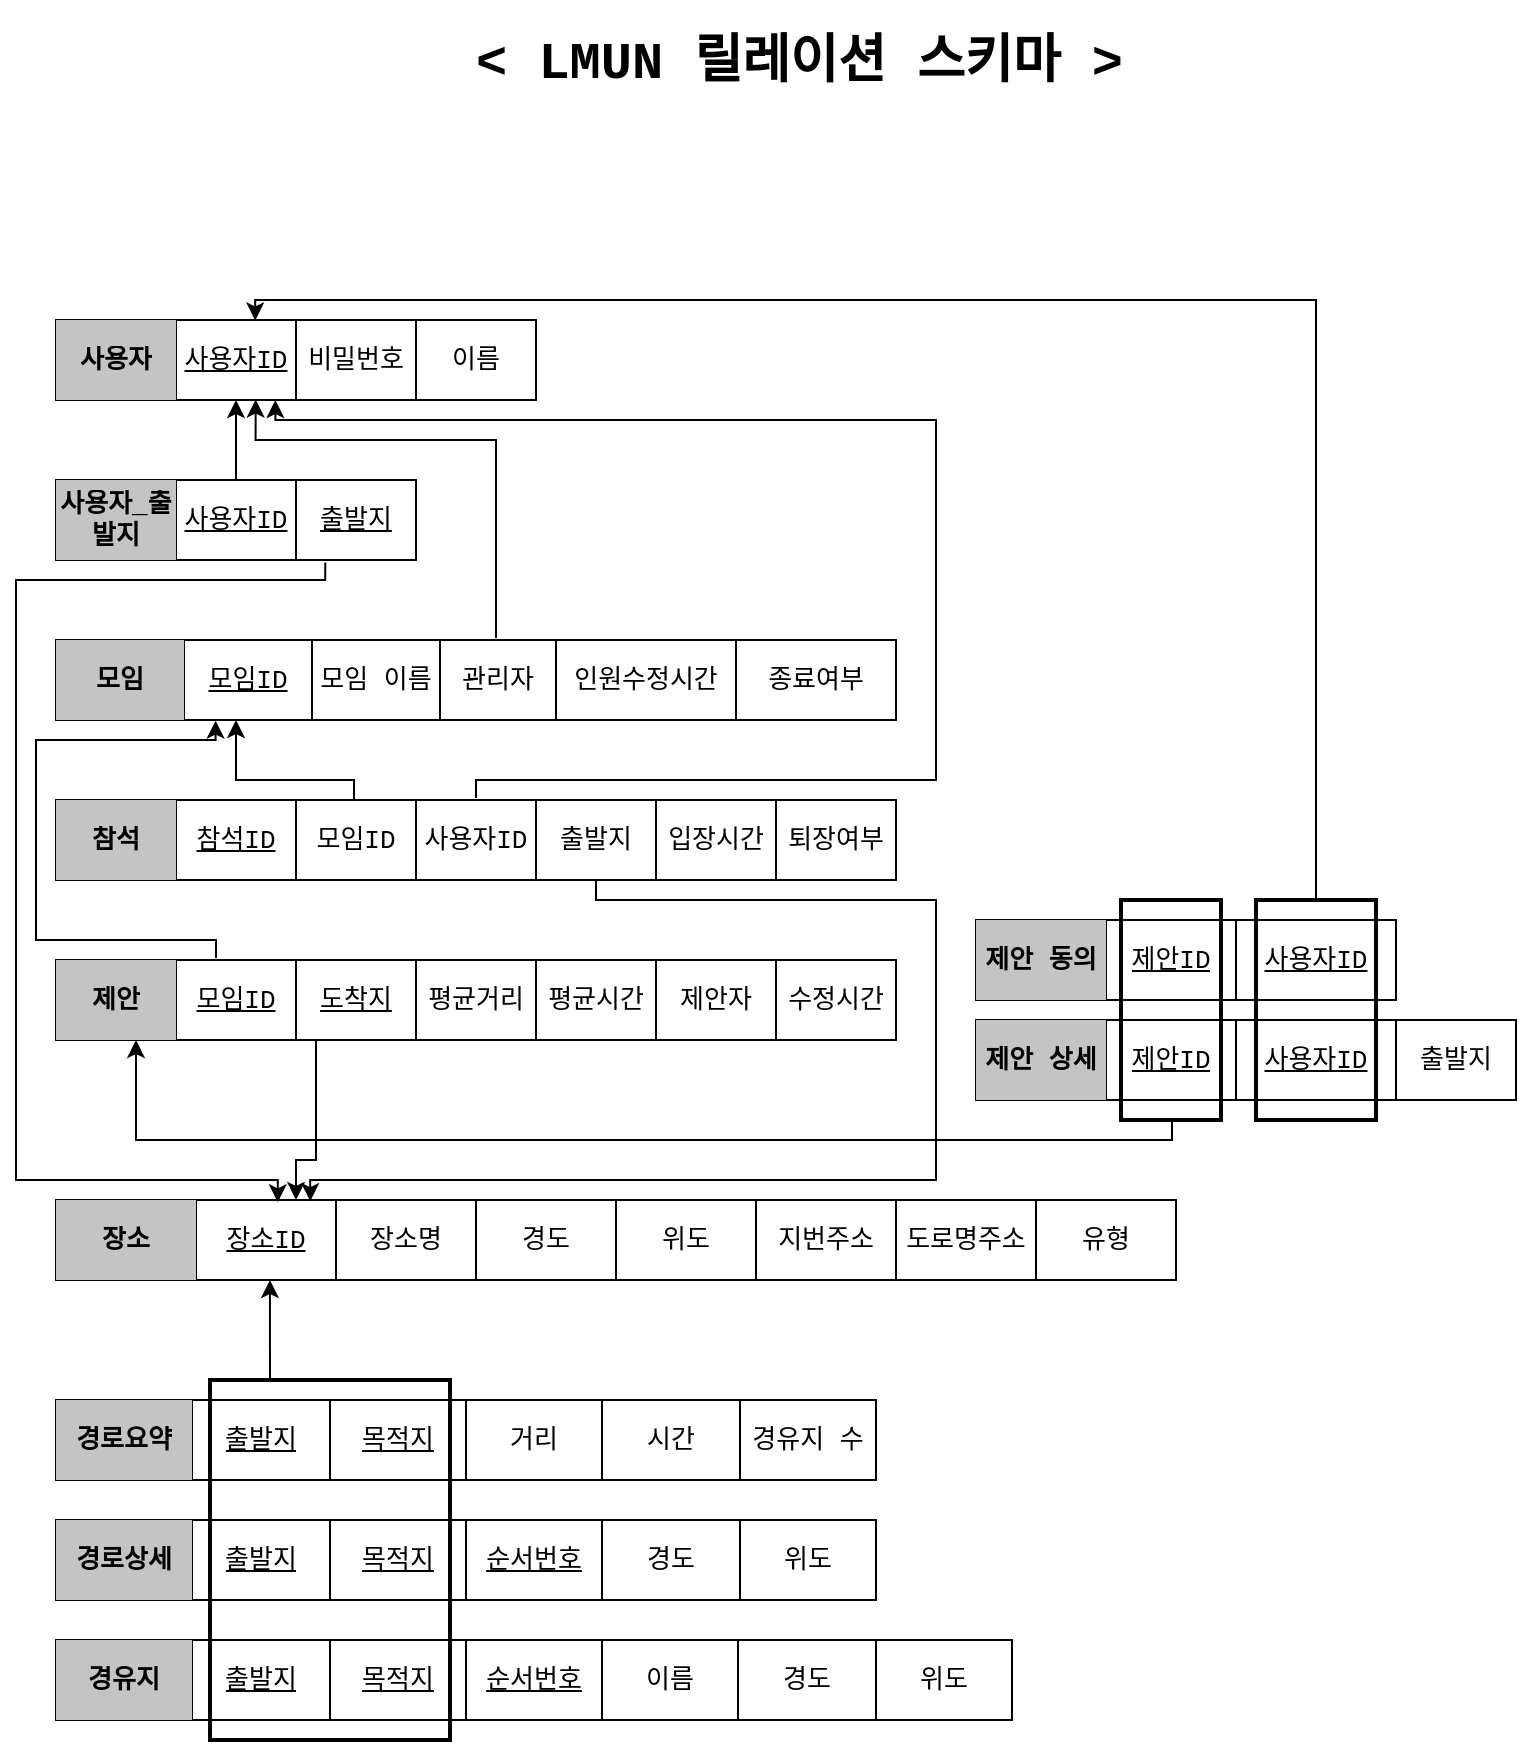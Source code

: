 <mxfile version="16.1.2" type="github">
  <diagram id="JYKlzsWnA5worF_c8ZlG" name="Page-1">
    <mxGraphModel dx="1817" dy="1002" grid="1" gridSize="10" guides="1" tooltips="1" connect="1" arrows="1" fold="1" page="1" pageScale="1" pageWidth="827" pageHeight="1169" math="0" shadow="0">
      <root>
        <mxCell id="0" />
        <mxCell id="1" parent="0" />
        <mxCell id="AW5-Fry8Wp2gRj29QLA7-89" value="" style="shape=table;html=1;whiteSpace=wrap;startSize=0;container=1;collapsible=0;childLayout=tableLayout;fontFamily=Courier New;fontSize=13;fontColor=default;strokeColor=default;fillColor=default;" parent="1" vertex="1">
          <mxGeometry x="58" y="320" width="420" height="40" as="geometry" />
        </mxCell>
        <mxCell id="AW5-Fry8Wp2gRj29QLA7-90" value="" style="shape=partialRectangle;html=1;whiteSpace=wrap;collapsible=0;dropTarget=0;pointerEvents=0;fillColor=none;top=0;left=0;bottom=0;right=0;points=[[0,0.5],[1,0.5]];portConstraint=eastwest;fontFamily=Courier New;fontSize=13;fontColor=default;startSize=0;strokeColor=default;" parent="AW5-Fry8Wp2gRj29QLA7-89" vertex="1">
          <mxGeometry width="420" height="40" as="geometry" />
        </mxCell>
        <mxCell id="AW5-Fry8Wp2gRj29QLA7-91" value="&lt;b&gt;모임&lt;/b&gt;" style="shape=partialRectangle;html=1;whiteSpace=wrap;connectable=0;fillColor=#C4C4C4;top=0;left=0;bottom=0;right=0;overflow=hidden;pointerEvents=1;fontFamily=Courier New;fontSize=13;fontColor=default;startSize=0;strokeColor=default;" parent="AW5-Fry8Wp2gRj29QLA7-90" vertex="1">
          <mxGeometry width="64" height="40" as="geometry">
            <mxRectangle width="64" height="40" as="alternateBounds" />
          </mxGeometry>
        </mxCell>
        <mxCell id="AW5-Fry8Wp2gRj29QLA7-92" value="&lt;u&gt;모임ID&lt;/u&gt;" style="shape=partialRectangle;html=1;whiteSpace=wrap;connectable=0;fillColor=none;top=0;left=0;bottom=0;right=0;overflow=hidden;pointerEvents=1;fontFamily=Courier New;fontSize=13;fontColor=default;startSize=0;strokeColor=default;" parent="AW5-Fry8Wp2gRj29QLA7-90" vertex="1">
          <mxGeometry x="64" width="64" height="40" as="geometry">
            <mxRectangle width="64" height="40" as="alternateBounds" />
          </mxGeometry>
        </mxCell>
        <mxCell id="AW5-Fry8Wp2gRj29QLA7-93" value="모임 이름" style="shape=partialRectangle;html=1;whiteSpace=wrap;connectable=0;fillColor=none;top=0;left=0;bottom=0;right=0;overflow=hidden;pointerEvents=1;fontFamily=Courier New;fontSize=13;fontColor=default;startSize=0;strokeColor=default;" parent="AW5-Fry8Wp2gRj29QLA7-90" vertex="1">
          <mxGeometry x="128" width="64" height="40" as="geometry">
            <mxRectangle width="64" height="40" as="alternateBounds" />
          </mxGeometry>
        </mxCell>
        <mxCell id="AW5-Fry8Wp2gRj29QLA7-102" value="관리자" style="shape=partialRectangle;html=1;whiteSpace=wrap;connectable=0;fillColor=none;top=0;left=0;bottom=0;right=0;overflow=hidden;pointerEvents=1;fontFamily=Courier New;fontSize=13;fontColor=default;startSize=0;strokeColor=default;" parent="AW5-Fry8Wp2gRj29QLA7-90" vertex="1">
          <mxGeometry x="192" width="58" height="40" as="geometry">
            <mxRectangle width="58" height="40" as="alternateBounds" />
          </mxGeometry>
        </mxCell>
        <mxCell id="AW5-Fry8Wp2gRj29QLA7-103" value="인원수정시간" style="shape=partialRectangle;html=1;whiteSpace=wrap;connectable=0;fillColor=none;top=0;left=0;bottom=0;right=0;overflow=hidden;pointerEvents=1;fontFamily=Courier New;fontSize=13;fontColor=default;startSize=0;strokeColor=default;flipV=1;flipH=1;" parent="AW5-Fry8Wp2gRj29QLA7-90" vertex="1">
          <mxGeometry x="250" width="90" height="40" as="geometry">
            <mxRectangle width="90" height="40" as="alternateBounds" />
          </mxGeometry>
        </mxCell>
        <mxCell id="IdZzs88RbAFh953zrio3-10" value="종료여부" style="shape=partialRectangle;html=1;whiteSpace=wrap;connectable=0;fillColor=none;top=0;left=0;bottom=0;right=0;overflow=hidden;pointerEvents=1;fontFamily=Courier New;fontSize=13;fontColor=default;startSize=0;strokeColor=default;" vertex="1" parent="AW5-Fry8Wp2gRj29QLA7-90">
          <mxGeometry x="340" width="80" height="40" as="geometry">
            <mxRectangle width="80" height="40" as="alternateBounds" />
          </mxGeometry>
        </mxCell>
        <mxCell id="AW5-Fry8Wp2gRj29QLA7-105" value="" style="shape=table;html=1;whiteSpace=wrap;startSize=0;container=1;collapsible=0;childLayout=tableLayout;fontFamily=Courier New;fontSize=13;fontColor=default;strokeColor=default;fillColor=default;" parent="1" vertex="1">
          <mxGeometry x="58" y="160" width="240" height="40" as="geometry" />
        </mxCell>
        <mxCell id="AW5-Fry8Wp2gRj29QLA7-106" value="" style="shape=partialRectangle;html=1;whiteSpace=wrap;collapsible=0;dropTarget=0;pointerEvents=0;fillColor=none;top=0;left=0;bottom=0;right=0;points=[[0,0.5],[1,0.5]];portConstraint=eastwest;fontFamily=Courier New;fontSize=13;fontColor=default;startSize=0;strokeColor=default;" parent="AW5-Fry8Wp2gRj29QLA7-105" vertex="1">
          <mxGeometry width="240" height="40" as="geometry" />
        </mxCell>
        <mxCell id="AW5-Fry8Wp2gRj29QLA7-107" value="&lt;b&gt;사용자&lt;/b&gt;" style="shape=partialRectangle;html=1;whiteSpace=wrap;connectable=0;fillColor=#C4C4C4;top=0;left=0;bottom=0;right=0;overflow=hidden;pointerEvents=1;fontFamily=Courier New;fontSize=13;fontColor=default;startSize=0;strokeColor=default;" parent="AW5-Fry8Wp2gRj29QLA7-106" vertex="1">
          <mxGeometry width="60" height="40" as="geometry">
            <mxRectangle width="60" height="40" as="alternateBounds" />
          </mxGeometry>
        </mxCell>
        <mxCell id="AW5-Fry8Wp2gRj29QLA7-108" value="&lt;u&gt;사용자ID&lt;/u&gt;" style="shape=partialRectangle;html=1;whiteSpace=wrap;connectable=0;fillColor=none;top=0;left=0;bottom=0;right=0;overflow=hidden;pointerEvents=1;fontFamily=Courier New;fontSize=13;fontColor=default;startSize=0;strokeColor=default;" parent="AW5-Fry8Wp2gRj29QLA7-106" vertex="1">
          <mxGeometry x="60" width="60" height="40" as="geometry">
            <mxRectangle width="60" height="40" as="alternateBounds" />
          </mxGeometry>
        </mxCell>
        <mxCell id="AW5-Fry8Wp2gRj29QLA7-109" value="비밀번호" style="shape=partialRectangle;html=1;whiteSpace=wrap;connectable=0;fillColor=none;top=0;left=0;bottom=0;right=0;overflow=hidden;pointerEvents=1;fontFamily=Courier New;fontSize=13;fontColor=default;startSize=0;strokeColor=default;" parent="AW5-Fry8Wp2gRj29QLA7-106" vertex="1">
          <mxGeometry x="120" width="60" height="40" as="geometry">
            <mxRectangle width="60" height="40" as="alternateBounds" />
          </mxGeometry>
        </mxCell>
        <mxCell id="AW5-Fry8Wp2gRj29QLA7-110" value="이름" style="shape=partialRectangle;html=1;whiteSpace=wrap;connectable=0;fillColor=none;top=0;left=0;bottom=0;right=0;overflow=hidden;pointerEvents=1;fontFamily=Courier New;fontSize=13;fontColor=default;startSize=0;strokeColor=default;" parent="AW5-Fry8Wp2gRj29QLA7-106" vertex="1">
          <mxGeometry x="180" width="60" height="40" as="geometry">
            <mxRectangle width="60" height="40" as="alternateBounds" />
          </mxGeometry>
        </mxCell>
        <mxCell id="AW5-Fry8Wp2gRj29QLA7-129" value="" style="shape=table;html=1;whiteSpace=wrap;startSize=0;container=1;collapsible=0;childLayout=tableLayout;fontFamily=Courier New;fontSize=13;fontColor=default;strokeColor=default;fillColor=default;fontStyle=1" parent="1" vertex="1">
          <mxGeometry x="58" y="400" width="420" height="40" as="geometry" />
        </mxCell>
        <mxCell id="AW5-Fry8Wp2gRj29QLA7-130" value="" style="shape=partialRectangle;html=1;whiteSpace=wrap;collapsible=0;dropTarget=0;pointerEvents=0;fillColor=none;top=0;left=0;bottom=0;right=0;points=[[0,0.5],[1,0.5]];portConstraint=eastwest;fontFamily=Courier New;fontSize=13;fontColor=default;startSize=0;strokeColor=default;" parent="AW5-Fry8Wp2gRj29QLA7-129" vertex="1">
          <mxGeometry width="420" height="40" as="geometry" />
        </mxCell>
        <mxCell id="AW5-Fry8Wp2gRj29QLA7-131" value="&lt;b&gt;참석&lt;/b&gt;" style="shape=partialRectangle;html=1;whiteSpace=wrap;connectable=0;fillColor=#C4C4C4;top=0;left=0;bottom=0;right=0;overflow=hidden;pointerEvents=1;fontFamily=Courier New;fontSize=13;fontColor=default;startSize=0;strokeColor=default;" parent="AW5-Fry8Wp2gRj29QLA7-130" vertex="1">
          <mxGeometry width="60" height="40" as="geometry">
            <mxRectangle width="60" height="40" as="alternateBounds" />
          </mxGeometry>
        </mxCell>
        <mxCell id="AW5-Fry8Wp2gRj29QLA7-191" value="참석ID" style="shape=partialRectangle;html=1;whiteSpace=wrap;connectable=0;fillColor=none;top=0;left=0;bottom=0;right=0;overflow=hidden;pointerEvents=1;fontFamily=Courier New;fontSize=13;fontColor=default;startSize=0;strokeColor=default;fontStyle=4" parent="AW5-Fry8Wp2gRj29QLA7-130" vertex="1">
          <mxGeometry x="60" width="60" height="40" as="geometry">
            <mxRectangle width="60" height="40" as="alternateBounds" />
          </mxGeometry>
        </mxCell>
        <mxCell id="AW5-Fry8Wp2gRj29QLA7-132" value="모임ID" style="shape=partialRectangle;html=1;whiteSpace=wrap;connectable=0;fillColor=none;top=0;left=0;bottom=0;right=0;overflow=hidden;pointerEvents=1;fontFamily=Courier New;fontSize=13;fontColor=default;startSize=0;strokeColor=default;" parent="AW5-Fry8Wp2gRj29QLA7-130" vertex="1">
          <mxGeometry x="120" width="60" height="40" as="geometry">
            <mxRectangle width="60" height="40" as="alternateBounds" />
          </mxGeometry>
        </mxCell>
        <mxCell id="AW5-Fry8Wp2gRj29QLA7-133" value="사용자ID" style="shape=partialRectangle;html=1;whiteSpace=wrap;connectable=0;fillColor=none;top=0;left=0;bottom=0;right=0;overflow=hidden;pointerEvents=1;fontFamily=Courier New;fontSize=13;fontColor=default;startSize=0;strokeColor=default;" parent="AW5-Fry8Wp2gRj29QLA7-130" vertex="1">
          <mxGeometry x="180" width="60" height="40" as="geometry">
            <mxRectangle width="60" height="40" as="alternateBounds" />
          </mxGeometry>
        </mxCell>
        <mxCell id="AW5-Fry8Wp2gRj29QLA7-134" value="출발지" style="shape=partialRectangle;html=1;whiteSpace=wrap;connectable=0;fillColor=none;top=0;left=0;bottom=0;right=0;overflow=hidden;pointerEvents=1;fontFamily=Courier New;fontSize=13;fontColor=default;startSize=0;strokeColor=default;" parent="AW5-Fry8Wp2gRj29QLA7-130" vertex="1">
          <mxGeometry x="240" width="60" height="40" as="geometry">
            <mxRectangle width="60" height="40" as="alternateBounds" />
          </mxGeometry>
        </mxCell>
        <mxCell id="IdZzs88RbAFh953zrio3-14" value="입장시간" style="shape=partialRectangle;html=1;whiteSpace=wrap;connectable=0;fillColor=none;top=0;left=0;bottom=0;right=0;overflow=hidden;pointerEvents=1;fontFamily=Courier New;fontSize=13;fontColor=default;startSize=0;strokeColor=default;" vertex="1" parent="AW5-Fry8Wp2gRj29QLA7-130">
          <mxGeometry x="300" width="60" height="40" as="geometry">
            <mxRectangle width="60" height="40" as="alternateBounds" />
          </mxGeometry>
        </mxCell>
        <mxCell id="IdZzs88RbAFh953zrio3-13" value="퇴장여부" style="shape=partialRectangle;html=1;whiteSpace=wrap;connectable=0;fillColor=none;top=0;left=0;bottom=0;right=0;overflow=hidden;pointerEvents=1;fontFamily=Courier New;fontSize=13;fontColor=default;startSize=0;strokeColor=default;" vertex="1" parent="AW5-Fry8Wp2gRj29QLA7-130">
          <mxGeometry x="360" width="60" height="40" as="geometry">
            <mxRectangle width="60" height="40" as="alternateBounds" />
          </mxGeometry>
        </mxCell>
        <mxCell id="AW5-Fry8Wp2gRj29QLA7-145" value="" style="shape=table;html=1;whiteSpace=wrap;startSize=0;container=1;collapsible=0;childLayout=tableLayout;fontFamily=Courier New;fontSize=13;fontColor=default;strokeColor=default;fillColor=default;fontStyle=1" parent="1" vertex="1">
          <mxGeometry x="58" y="700" width="410" height="40" as="geometry" />
        </mxCell>
        <mxCell id="AW5-Fry8Wp2gRj29QLA7-146" value="" style="shape=partialRectangle;html=1;whiteSpace=wrap;collapsible=0;dropTarget=0;pointerEvents=0;fillColor=none;top=0;left=0;bottom=0;right=0;points=[[0,0.5],[1,0.5]];portConstraint=eastwest;fontFamily=Courier New;fontSize=13;fontColor=default;startSize=0;strokeColor=default;" parent="AW5-Fry8Wp2gRj29QLA7-145" vertex="1">
          <mxGeometry width="410" height="40" as="geometry" />
        </mxCell>
        <mxCell id="AW5-Fry8Wp2gRj29QLA7-147" value="경로요약" style="shape=partialRectangle;html=1;whiteSpace=wrap;connectable=0;fillColor=#C4C4C4;top=0;left=0;bottom=0;right=0;overflow=hidden;pointerEvents=1;fontFamily=Courier New;fontSize=13;fontColor=default;startSize=0;strokeColor=default;fontStyle=1" parent="AW5-Fry8Wp2gRj29QLA7-146" vertex="1">
          <mxGeometry width="68" height="40" as="geometry">
            <mxRectangle width="68" height="40" as="alternateBounds" />
          </mxGeometry>
        </mxCell>
        <mxCell id="AW5-Fry8Wp2gRj29QLA7-148" value="출발지" style="shape=partialRectangle;html=1;whiteSpace=wrap;connectable=0;fillColor=none;top=0;left=0;bottom=0;right=0;overflow=hidden;pointerEvents=1;fontFamily=Courier New;fontSize=13;fontColor=default;startSize=0;strokeColor=default;fontStyle=4" parent="AW5-Fry8Wp2gRj29QLA7-146" vertex="1">
          <mxGeometry x="68" width="69" height="40" as="geometry">
            <mxRectangle width="69" height="40" as="alternateBounds" />
          </mxGeometry>
        </mxCell>
        <mxCell id="AW5-Fry8Wp2gRj29QLA7-149" value="목적지" style="shape=partialRectangle;html=1;whiteSpace=wrap;connectable=0;fillColor=none;top=0;left=0;bottom=0;right=0;overflow=hidden;pointerEvents=1;fontFamily=Courier New;fontSize=13;fontColor=default;startSize=0;strokeColor=default;fontStyle=4" parent="AW5-Fry8Wp2gRj29QLA7-146" vertex="1">
          <mxGeometry x="137" width="68" height="40" as="geometry">
            <mxRectangle width="68" height="40" as="alternateBounds" />
          </mxGeometry>
        </mxCell>
        <mxCell id="AW5-Fry8Wp2gRj29QLA7-150" value="거리" style="shape=partialRectangle;html=1;whiteSpace=wrap;connectable=0;fillColor=none;top=0;left=0;bottom=0;right=0;overflow=hidden;pointerEvents=1;fontFamily=Courier New;fontSize=13;fontColor=default;startSize=0;strokeColor=default;" parent="AW5-Fry8Wp2gRj29QLA7-146" vertex="1">
          <mxGeometry x="205" width="68" height="40" as="geometry">
            <mxRectangle width="68" height="40" as="alternateBounds" />
          </mxGeometry>
        </mxCell>
        <mxCell id="AW5-Fry8Wp2gRj29QLA7-151" value="시간" style="shape=partialRectangle;html=1;whiteSpace=wrap;connectable=0;fillColor=none;top=0;left=0;bottom=0;right=0;overflow=hidden;pointerEvents=1;fontFamily=Courier New;fontSize=13;fontColor=default;startSize=0;strokeColor=default;" parent="AW5-Fry8Wp2gRj29QLA7-146" vertex="1">
          <mxGeometry x="273" width="69" height="40" as="geometry">
            <mxRectangle width="69" height="40" as="alternateBounds" />
          </mxGeometry>
        </mxCell>
        <mxCell id="AW5-Fry8Wp2gRj29QLA7-152" value="경유지 수" style="shape=partialRectangle;html=1;whiteSpace=wrap;connectable=0;fillColor=none;top=0;left=0;bottom=0;right=0;overflow=hidden;pointerEvents=1;fontFamily=Courier New;fontSize=13;fontColor=default;startSize=0;strokeColor=default;" parent="AW5-Fry8Wp2gRj29QLA7-146" vertex="1">
          <mxGeometry x="342" width="68" height="40" as="geometry">
            <mxRectangle width="68" height="40" as="alternateBounds" />
          </mxGeometry>
        </mxCell>
        <mxCell id="AW5-Fry8Wp2gRj29QLA7-153" value="" style="shape=table;html=1;whiteSpace=wrap;startSize=0;container=1;collapsible=0;childLayout=tableLayout;fontFamily=Courier New;fontSize=13;fontColor=default;strokeColor=default;fillColor=default;fontStyle=1" parent="1" vertex="1">
          <mxGeometry x="58" y="600" width="560" height="40" as="geometry" />
        </mxCell>
        <mxCell id="AW5-Fry8Wp2gRj29QLA7-154" value="" style="shape=partialRectangle;html=1;whiteSpace=wrap;collapsible=0;dropTarget=0;pointerEvents=0;fillColor=none;top=0;left=0;bottom=0;right=0;points=[[0,0.5],[1,0.5]];portConstraint=eastwest;fontFamily=Courier New;fontSize=13;fontColor=default;startSize=0;strokeColor=default;" parent="AW5-Fry8Wp2gRj29QLA7-153" vertex="1">
          <mxGeometry width="560" height="40" as="geometry" />
        </mxCell>
        <mxCell id="AW5-Fry8Wp2gRj29QLA7-155" value="장소" style="shape=partialRectangle;html=1;whiteSpace=wrap;connectable=0;fillColor=#C4C4C4;top=0;left=0;bottom=0;right=0;overflow=hidden;pointerEvents=1;fontFamily=Courier New;fontSize=13;fontColor=default;startSize=0;strokeColor=default;fontStyle=1" parent="AW5-Fry8Wp2gRj29QLA7-154" vertex="1">
          <mxGeometry width="70" height="40" as="geometry">
            <mxRectangle width="70" height="40" as="alternateBounds" />
          </mxGeometry>
        </mxCell>
        <mxCell id="AW5-Fry8Wp2gRj29QLA7-156" value="장소ID" style="shape=partialRectangle;html=1;whiteSpace=wrap;connectable=0;fillColor=none;top=0;left=0;bottom=0;right=0;overflow=hidden;pointerEvents=1;fontFamily=Courier New;fontSize=13;fontColor=default;startSize=0;strokeColor=default;fontStyle=4" parent="AW5-Fry8Wp2gRj29QLA7-154" vertex="1">
          <mxGeometry x="70" width="70" height="40" as="geometry">
            <mxRectangle width="70" height="40" as="alternateBounds" />
          </mxGeometry>
        </mxCell>
        <mxCell id="AW5-Fry8Wp2gRj29QLA7-157" value="장소명" style="shape=partialRectangle;html=1;whiteSpace=wrap;connectable=0;fillColor=none;top=0;left=0;bottom=0;right=0;overflow=hidden;pointerEvents=1;fontFamily=Courier New;fontSize=13;fontColor=default;startSize=0;strokeColor=default;" parent="AW5-Fry8Wp2gRj29QLA7-154" vertex="1">
          <mxGeometry x="140" width="70" height="40" as="geometry">
            <mxRectangle width="70" height="40" as="alternateBounds" />
          </mxGeometry>
        </mxCell>
        <mxCell id="AW5-Fry8Wp2gRj29QLA7-158" value="경도" style="shape=partialRectangle;html=1;whiteSpace=wrap;connectable=0;fillColor=none;top=0;left=0;bottom=0;right=0;overflow=hidden;pointerEvents=1;fontFamily=Courier New;fontSize=13;fontColor=default;startSize=0;strokeColor=default;" parent="AW5-Fry8Wp2gRj29QLA7-154" vertex="1">
          <mxGeometry x="210" width="70" height="40" as="geometry">
            <mxRectangle width="70" height="40" as="alternateBounds" />
          </mxGeometry>
        </mxCell>
        <mxCell id="AW5-Fry8Wp2gRj29QLA7-159" value="위도" style="shape=partialRectangle;html=1;whiteSpace=wrap;connectable=0;fillColor=none;top=0;left=0;bottom=0;right=0;overflow=hidden;pointerEvents=1;fontFamily=Courier New;fontSize=13;fontColor=default;startSize=0;strokeColor=default;" parent="AW5-Fry8Wp2gRj29QLA7-154" vertex="1">
          <mxGeometry x="280" width="70" height="40" as="geometry">
            <mxRectangle width="70" height="40" as="alternateBounds" />
          </mxGeometry>
        </mxCell>
        <mxCell id="AW5-Fry8Wp2gRj29QLA7-160" value="지번주소" style="shape=partialRectangle;html=1;whiteSpace=wrap;connectable=0;fillColor=none;top=0;left=0;bottom=0;right=0;overflow=hidden;pointerEvents=1;fontFamily=Courier New;fontSize=13;fontColor=default;startSize=0;strokeColor=default;" parent="AW5-Fry8Wp2gRj29QLA7-154" vertex="1">
          <mxGeometry x="350" width="70" height="40" as="geometry">
            <mxRectangle width="70" height="40" as="alternateBounds" />
          </mxGeometry>
        </mxCell>
        <mxCell id="AW5-Fry8Wp2gRj29QLA7-161" value="도로명주소" style="shape=partialRectangle;html=1;whiteSpace=wrap;connectable=0;fillColor=none;top=0;left=0;bottom=0;right=0;overflow=hidden;pointerEvents=1;fontFamily=Courier New;fontSize=13;fontColor=default;startSize=0;strokeColor=default;" parent="AW5-Fry8Wp2gRj29QLA7-154" vertex="1">
          <mxGeometry x="420" width="70" height="40" as="geometry">
            <mxRectangle width="70" height="40" as="alternateBounds" />
          </mxGeometry>
        </mxCell>
        <mxCell id="AW5-Fry8Wp2gRj29QLA7-162" value="유형" style="shape=partialRectangle;html=1;whiteSpace=wrap;connectable=0;fillColor=none;top=0;left=0;bottom=0;right=0;overflow=hidden;pointerEvents=1;fontFamily=Courier New;fontSize=13;fontColor=default;startSize=0;strokeColor=default;" parent="AW5-Fry8Wp2gRj29QLA7-154" vertex="1">
          <mxGeometry x="490" width="70" height="40" as="geometry">
            <mxRectangle width="70" height="40" as="alternateBounds" />
          </mxGeometry>
        </mxCell>
        <mxCell id="AW5-Fry8Wp2gRj29QLA7-163" value="" style="shape=table;html=1;whiteSpace=wrap;startSize=0;container=1;collapsible=0;childLayout=tableLayout;fontFamily=Courier New;fontSize=13;fontColor=default;strokeColor=default;fillColor=default;fontStyle=1" parent="1" vertex="1">
          <mxGeometry x="58" y="760" width="410" height="40" as="geometry" />
        </mxCell>
        <mxCell id="AW5-Fry8Wp2gRj29QLA7-164" value="" style="shape=partialRectangle;html=1;whiteSpace=wrap;collapsible=0;dropTarget=0;pointerEvents=0;fillColor=none;top=0;left=0;bottom=0;right=0;points=[[0,0.5],[1,0.5]];portConstraint=eastwest;fontFamily=Courier New;fontSize=13;fontColor=default;startSize=0;strokeColor=default;" parent="AW5-Fry8Wp2gRj29QLA7-163" vertex="1">
          <mxGeometry width="410" height="40" as="geometry" />
        </mxCell>
        <mxCell id="AW5-Fry8Wp2gRj29QLA7-165" value="경로상세" style="shape=partialRectangle;html=1;whiteSpace=wrap;connectable=0;fillColor=#C4C4C4;top=0;left=0;bottom=0;right=0;overflow=hidden;pointerEvents=1;fontFamily=Courier New;fontSize=13;fontColor=default;startSize=0;strokeColor=default;fontStyle=1" parent="AW5-Fry8Wp2gRj29QLA7-164" vertex="1">
          <mxGeometry width="68" height="40" as="geometry">
            <mxRectangle width="68" height="40" as="alternateBounds" />
          </mxGeometry>
        </mxCell>
        <mxCell id="AW5-Fry8Wp2gRj29QLA7-166" value="출발지" style="shape=partialRectangle;html=1;whiteSpace=wrap;connectable=0;fillColor=none;top=0;left=0;bottom=0;right=0;overflow=hidden;pointerEvents=1;fontFamily=Courier New;fontSize=13;fontColor=default;startSize=0;strokeColor=default;fontStyle=4" parent="AW5-Fry8Wp2gRj29QLA7-164" vertex="1">
          <mxGeometry x="68" width="69" height="40" as="geometry">
            <mxRectangle width="69" height="40" as="alternateBounds" />
          </mxGeometry>
        </mxCell>
        <mxCell id="AW5-Fry8Wp2gRj29QLA7-167" value="목적지" style="shape=partialRectangle;html=1;whiteSpace=wrap;connectable=0;fillColor=none;top=0;left=0;bottom=0;right=0;overflow=hidden;pointerEvents=1;fontFamily=Courier New;fontSize=13;fontColor=default;startSize=0;strokeColor=default;fontStyle=4" parent="AW5-Fry8Wp2gRj29QLA7-164" vertex="1">
          <mxGeometry x="137" width="68" height="40" as="geometry">
            <mxRectangle width="68" height="40" as="alternateBounds" />
          </mxGeometry>
        </mxCell>
        <mxCell id="AW5-Fry8Wp2gRj29QLA7-168" value="순서번호" style="shape=partialRectangle;html=1;whiteSpace=wrap;connectable=0;fillColor=none;top=0;left=0;bottom=0;right=0;overflow=hidden;pointerEvents=1;fontFamily=Courier New;fontSize=13;fontColor=default;startSize=0;strokeColor=default;fontStyle=4" parent="AW5-Fry8Wp2gRj29QLA7-164" vertex="1">
          <mxGeometry x="205" width="68" height="40" as="geometry">
            <mxRectangle width="68" height="40" as="alternateBounds" />
          </mxGeometry>
        </mxCell>
        <mxCell id="AW5-Fry8Wp2gRj29QLA7-169" value="경도" style="shape=partialRectangle;html=1;whiteSpace=wrap;connectable=0;fillColor=none;top=0;left=0;bottom=0;right=0;overflow=hidden;pointerEvents=1;fontFamily=Courier New;fontSize=13;fontColor=default;startSize=0;strokeColor=default;" parent="AW5-Fry8Wp2gRj29QLA7-164" vertex="1">
          <mxGeometry x="273" width="69" height="40" as="geometry">
            <mxRectangle width="69" height="40" as="alternateBounds" />
          </mxGeometry>
        </mxCell>
        <mxCell id="AW5-Fry8Wp2gRj29QLA7-170" value="위도" style="shape=partialRectangle;html=1;whiteSpace=wrap;connectable=0;fillColor=none;top=0;left=0;bottom=0;right=0;overflow=hidden;pointerEvents=1;fontFamily=Courier New;fontSize=13;fontColor=default;startSize=0;strokeColor=default;" parent="AW5-Fry8Wp2gRj29QLA7-164" vertex="1">
          <mxGeometry x="342" width="68" height="40" as="geometry">
            <mxRectangle width="68" height="40" as="alternateBounds" />
          </mxGeometry>
        </mxCell>
        <mxCell id="AW5-Fry8Wp2gRj29QLA7-172" value="" style="shape=table;html=1;whiteSpace=wrap;startSize=0;container=1;collapsible=0;childLayout=tableLayout;fontFamily=Courier New;fontSize=13;fontColor=default;strokeColor=default;fillColor=default;fontStyle=5" parent="1" vertex="1">
          <mxGeometry x="58" y="820" width="478" height="40" as="geometry" />
        </mxCell>
        <mxCell id="AW5-Fry8Wp2gRj29QLA7-173" value="" style="shape=partialRectangle;html=1;whiteSpace=wrap;collapsible=0;dropTarget=0;pointerEvents=0;fillColor=none;top=0;left=0;bottom=0;right=0;points=[[0,0.5],[1,0.5]];portConstraint=eastwest;fontFamily=Courier New;fontSize=13;fontColor=default;startSize=0;strokeColor=default;" parent="AW5-Fry8Wp2gRj29QLA7-172" vertex="1">
          <mxGeometry width="478" height="40" as="geometry" />
        </mxCell>
        <mxCell id="AW5-Fry8Wp2gRj29QLA7-174" value="경유지" style="shape=partialRectangle;html=1;whiteSpace=wrap;connectable=0;fillColor=#C4C4C4;top=0;left=0;bottom=0;right=0;overflow=hidden;pointerEvents=1;fontFamily=Courier New;fontSize=13;fontColor=default;startSize=0;strokeColor=default;fontStyle=1" parent="AW5-Fry8Wp2gRj29QLA7-173" vertex="1">
          <mxGeometry width="68" height="40" as="geometry">
            <mxRectangle width="68" height="40" as="alternateBounds" />
          </mxGeometry>
        </mxCell>
        <mxCell id="AW5-Fry8Wp2gRj29QLA7-175" value="출발지" style="shape=partialRectangle;html=1;whiteSpace=wrap;connectable=0;fillColor=none;top=0;left=0;bottom=0;right=0;overflow=hidden;pointerEvents=1;fontFamily=Courier New;fontSize=13;fontColor=default;startSize=0;strokeColor=default;fontStyle=4" parent="AW5-Fry8Wp2gRj29QLA7-173" vertex="1">
          <mxGeometry x="68" width="69" height="40" as="geometry">
            <mxRectangle width="69" height="40" as="alternateBounds" />
          </mxGeometry>
        </mxCell>
        <mxCell id="AW5-Fry8Wp2gRj29QLA7-176" value="목적지" style="shape=partialRectangle;html=1;whiteSpace=wrap;connectable=0;fillColor=none;top=0;left=0;bottom=0;right=0;overflow=hidden;pointerEvents=1;fontFamily=Courier New;fontSize=13;fontColor=default;startSize=0;strokeColor=default;fontStyle=4" parent="AW5-Fry8Wp2gRj29QLA7-173" vertex="1">
          <mxGeometry x="137" width="68" height="40" as="geometry">
            <mxRectangle width="68" height="40" as="alternateBounds" />
          </mxGeometry>
        </mxCell>
        <mxCell id="AW5-Fry8Wp2gRj29QLA7-192" value="순서번호" style="shape=partialRectangle;html=1;whiteSpace=wrap;connectable=0;fillColor=none;top=0;left=0;bottom=0;right=0;overflow=hidden;pointerEvents=1;fontFamily=Courier New;fontSize=13;fontColor=default;startSize=0;strokeColor=default;fontStyle=4" parent="AW5-Fry8Wp2gRj29QLA7-173" vertex="1">
          <mxGeometry x="205" width="68" height="40" as="geometry">
            <mxRectangle width="68" height="40" as="alternateBounds" />
          </mxGeometry>
        </mxCell>
        <mxCell id="AW5-Fry8Wp2gRj29QLA7-177" value="이름" style="shape=partialRectangle;html=1;whiteSpace=wrap;connectable=0;fillColor=none;top=0;left=0;bottom=0;right=0;overflow=hidden;pointerEvents=1;fontFamily=Courier New;fontSize=13;fontColor=default;startSize=0;strokeColor=default;" parent="AW5-Fry8Wp2gRj29QLA7-173" vertex="1">
          <mxGeometry x="273" width="68" height="40" as="geometry">
            <mxRectangle width="68" height="40" as="alternateBounds" />
          </mxGeometry>
        </mxCell>
        <mxCell id="AW5-Fry8Wp2gRj29QLA7-178" value="경도" style="shape=partialRectangle;html=1;whiteSpace=wrap;connectable=0;fillColor=none;top=0;left=0;bottom=0;right=0;overflow=hidden;pointerEvents=1;fontFamily=Courier New;fontSize=13;fontColor=default;startSize=0;strokeColor=default;" parent="AW5-Fry8Wp2gRj29QLA7-173" vertex="1">
          <mxGeometry x="341" width="69" height="40" as="geometry">
            <mxRectangle width="69" height="40" as="alternateBounds" />
          </mxGeometry>
        </mxCell>
        <mxCell id="AW5-Fry8Wp2gRj29QLA7-179" value="위도" style="shape=partialRectangle;html=1;whiteSpace=wrap;connectable=0;fillColor=none;top=0;left=0;bottom=0;right=0;overflow=hidden;pointerEvents=1;fontFamily=Courier New;fontSize=13;fontColor=default;startSize=0;strokeColor=default;" parent="AW5-Fry8Wp2gRj29QLA7-173" vertex="1">
          <mxGeometry x="410" width="68" height="40" as="geometry">
            <mxRectangle width="68" height="40" as="alternateBounds" />
          </mxGeometry>
        </mxCell>
        <mxCell id="AW5-Fry8Wp2gRj29QLA7-180" value="" style="shape=table;html=1;whiteSpace=wrap;startSize=0;container=1;collapsible=0;childLayout=tableLayout;fontFamily=Courier New;fontSize=13;fontColor=default;strokeColor=default;fillColor=default;fontStyle=1" parent="1" vertex="1">
          <mxGeometry x="58" y="480" width="420" height="40" as="geometry" />
        </mxCell>
        <mxCell id="AW5-Fry8Wp2gRj29QLA7-181" value="" style="shape=partialRectangle;html=1;whiteSpace=wrap;collapsible=0;dropTarget=0;pointerEvents=0;fillColor=none;top=0;left=0;bottom=0;right=0;points=[[0,0.5],[1,0.5]];portConstraint=eastwest;fontFamily=Courier New;fontSize=13;fontColor=default;startSize=0;strokeColor=default;" parent="AW5-Fry8Wp2gRj29QLA7-180" vertex="1">
          <mxGeometry width="420" height="40" as="geometry" />
        </mxCell>
        <mxCell id="AW5-Fry8Wp2gRj29QLA7-182" value="제안" style="shape=partialRectangle;html=1;whiteSpace=wrap;connectable=0;fillColor=#C4C4C4;top=0;left=0;bottom=0;right=0;overflow=hidden;pointerEvents=1;fontFamily=Courier New;fontSize=13;fontColor=default;startSize=0;strokeColor=default;fontStyle=1" parent="AW5-Fry8Wp2gRj29QLA7-181" vertex="1">
          <mxGeometry width="60" height="40" as="geometry">
            <mxRectangle width="60" height="40" as="alternateBounds" />
          </mxGeometry>
        </mxCell>
        <mxCell id="AW5-Fry8Wp2gRj29QLA7-183" value="모임ID" style="shape=partialRectangle;html=1;whiteSpace=wrap;connectable=0;fillColor=none;top=0;left=0;bottom=0;right=0;overflow=hidden;pointerEvents=1;fontFamily=Courier New;fontSize=13;fontColor=default;startSize=0;strokeColor=default;fontStyle=4" parent="AW5-Fry8Wp2gRj29QLA7-181" vertex="1">
          <mxGeometry x="60" width="60" height="40" as="geometry">
            <mxRectangle width="60" height="40" as="alternateBounds" />
          </mxGeometry>
        </mxCell>
        <mxCell id="AW5-Fry8Wp2gRj29QLA7-184" value="도착지" style="shape=partialRectangle;html=1;whiteSpace=wrap;connectable=0;fillColor=none;top=0;left=0;bottom=0;right=0;overflow=hidden;pointerEvents=1;fontFamily=Courier New;fontSize=13;fontColor=default;startSize=0;strokeColor=default;fontStyle=4" parent="AW5-Fry8Wp2gRj29QLA7-181" vertex="1">
          <mxGeometry x="120" width="60" height="40" as="geometry">
            <mxRectangle width="60" height="40" as="alternateBounds" />
          </mxGeometry>
        </mxCell>
        <mxCell id="AW5-Fry8Wp2gRj29QLA7-185" value="평균거리" style="shape=partialRectangle;html=1;whiteSpace=wrap;connectable=0;fillColor=none;top=0;left=0;bottom=0;right=0;overflow=hidden;pointerEvents=1;fontFamily=Courier New;fontSize=13;fontColor=default;startSize=0;strokeColor=default;" parent="AW5-Fry8Wp2gRj29QLA7-181" vertex="1">
          <mxGeometry x="180" width="60" height="40" as="geometry">
            <mxRectangle width="60" height="40" as="alternateBounds" />
          </mxGeometry>
        </mxCell>
        <mxCell id="AW5-Fry8Wp2gRj29QLA7-186" value="평균시간" style="shape=partialRectangle;html=1;whiteSpace=wrap;connectable=0;fillColor=none;top=0;left=0;bottom=0;right=0;overflow=hidden;pointerEvents=1;fontFamily=Courier New;fontSize=13;fontColor=default;startSize=0;strokeColor=default;" parent="AW5-Fry8Wp2gRj29QLA7-181" vertex="1">
          <mxGeometry x="240" width="60" height="40" as="geometry">
            <mxRectangle width="60" height="40" as="alternateBounds" />
          </mxGeometry>
        </mxCell>
        <mxCell id="IdZzs88RbAFh953zrio3-16" value="제안자" style="shape=partialRectangle;html=1;whiteSpace=wrap;connectable=0;fillColor=none;top=0;left=0;bottom=0;right=0;overflow=hidden;pointerEvents=1;fontFamily=Courier New;fontSize=13;fontColor=default;startSize=0;strokeColor=default;" vertex="1" parent="AW5-Fry8Wp2gRj29QLA7-181">
          <mxGeometry x="300" width="60" height="40" as="geometry">
            <mxRectangle width="60" height="40" as="alternateBounds" />
          </mxGeometry>
        </mxCell>
        <mxCell id="IdZzs88RbAFh953zrio3-15" value="수정시간" style="shape=partialRectangle;html=1;whiteSpace=wrap;connectable=0;fillColor=none;top=0;left=0;bottom=0;right=0;overflow=hidden;pointerEvents=1;fontFamily=Courier New;fontSize=13;fontColor=default;startSize=0;strokeColor=default;" vertex="1" parent="AW5-Fry8Wp2gRj29QLA7-181">
          <mxGeometry x="360" width="60" height="40" as="geometry">
            <mxRectangle width="60" height="40" as="alternateBounds" />
          </mxGeometry>
        </mxCell>
        <mxCell id="AW5-Fry8Wp2gRj29QLA7-198" value="" style="edgeStyle=segmentEdgeStyle;endArrow=classic;html=1;rounded=0;fontFamily=Courier New;fontSize=13;fontColor=default;startSize=0;strokeColor=default;exitX=0.227;exitY=0.015;exitDx=0;exitDy=0;exitPerimeter=0;entryX=0.227;entryY=0.015;entryDx=0;entryDy=0;entryPerimeter=0;" parent="1" target="AW5-Fry8Wp2gRj29QLA7-154" edge="1">
          <mxGeometry width="50" height="50" relative="1" as="geometry">
            <mxPoint x="328" y="440" as="sourcePoint" />
            <mxPoint x="278" y="550" as="targetPoint" />
            <Array as="points">
              <mxPoint x="328" y="450" />
              <mxPoint x="498" y="450" />
              <mxPoint x="498" y="590" />
              <mxPoint x="185" y="590" />
            </Array>
          </mxGeometry>
        </mxCell>
        <mxCell id="AW5-Fry8Wp2gRj29QLA7-201" value="" style="edgeStyle=segmentEdgeStyle;endArrow=classic;html=1;rounded=0;fontFamily=Courier New;fontSize=13;fontColor=default;startSize=0;strokeColor=default;exitX=0.433;exitY=1;exitDx=0;exitDy=0;exitPerimeter=0;" parent="1" source="AW5-Fry8Wp2gRj29QLA7-181" edge="1">
          <mxGeometry width="50" height="50" relative="1" as="geometry">
            <mxPoint x="188" y="530" as="sourcePoint" />
            <mxPoint x="178" y="600" as="targetPoint" />
            <Array as="points">
              <mxPoint x="188" y="580" />
              <mxPoint x="178" y="580" />
            </Array>
          </mxGeometry>
        </mxCell>
        <mxCell id="AW5-Fry8Wp2gRj29QLA7-203" value="" style="edgeStyle=segmentEdgeStyle;endArrow=classic;html=1;rounded=0;fontFamily=Courier New;fontSize=13;fontColor=default;startSize=0;strokeColor=default;entryX=0.19;entryY=1.008;entryDx=0;entryDy=0;entryPerimeter=0;" parent="1" edge="1" target="AW5-Fry8Wp2gRj29QLA7-89">
          <mxGeometry width="50" height="50" relative="1" as="geometry">
            <mxPoint x="138" y="479" as="sourcePoint" />
            <mxPoint x="148" y="440" as="targetPoint" />
            <Array as="points">
              <mxPoint x="138" y="470" />
              <mxPoint x="48" y="470" />
              <mxPoint x="48" y="370" />
              <mxPoint x="138" y="370" />
            </Array>
          </mxGeometry>
        </mxCell>
        <mxCell id="AW5-Fry8Wp2gRj29QLA7-204" value="" style="edgeStyle=segmentEdgeStyle;endArrow=classic;html=1;rounded=0;fontFamily=Courier New;fontSize=13;fontColor=default;startSize=0;strokeColor=default;" parent="1" edge="1">
          <mxGeometry width="50" height="50" relative="1" as="geometry">
            <mxPoint x="207" y="400" as="sourcePoint" />
            <mxPoint x="148" y="360" as="targetPoint" />
            <Array as="points">
              <mxPoint x="207" y="390" />
              <mxPoint x="148" y="390" />
            </Array>
          </mxGeometry>
        </mxCell>
        <mxCell id="AW5-Fry8Wp2gRj29QLA7-205" value="" style="edgeStyle=segmentEdgeStyle;endArrow=classic;html=1;rounded=0;fontFamily=Courier New;fontSize=13;fontColor=default;startSize=0;strokeColor=default;entryX=0.457;entryY=1;entryDx=0;entryDy=0;entryPerimeter=0;" parent="1" edge="1" target="AW5-Fry8Wp2gRj29QLA7-106">
          <mxGeometry width="50" height="50" relative="1" as="geometry">
            <mxPoint x="268" y="399" as="sourcePoint" />
            <mxPoint x="168" y="240" as="targetPoint" />
            <Array as="points">
              <mxPoint x="268" y="390" />
              <mxPoint x="498" y="390" />
              <mxPoint x="498" y="210" />
              <mxPoint x="168" y="210" />
            </Array>
          </mxGeometry>
        </mxCell>
        <mxCell id="AW5-Fry8Wp2gRj29QLA7-206" value="" style="edgeStyle=segmentEdgeStyle;endArrow=classic;html=1;rounded=0;fontFamily=Courier New;fontSize=13;fontColor=default;startSize=0;strokeColor=default;entryX=0.416;entryY=0.994;entryDx=0;entryDy=0;entryPerimeter=0;" parent="1" target="AW5-Fry8Wp2gRj29QLA7-106" edge="1">
          <mxGeometry width="50" height="50" relative="1" as="geometry">
            <mxPoint x="278" y="319" as="sourcePoint" />
            <mxPoint x="148" y="260" as="targetPoint" />
            <Array as="points">
              <mxPoint x="278" y="220" />
              <mxPoint x="158" y="220" />
            </Array>
          </mxGeometry>
        </mxCell>
        <mxCell id="AW5-Fry8Wp2gRj29QLA7-209" value="" style="rounded=0;whiteSpace=wrap;html=1;fontFamily=Courier New;fontSize=13;fontColor=default;startSize=0;strokeColor=default;strokeWidth=2;fillColor=none;" parent="1" vertex="1">
          <mxGeometry x="135" y="690" width="120" height="180" as="geometry" />
        </mxCell>
        <mxCell id="AW5-Fry8Wp2gRj29QLA7-211" value="" style="endArrow=classic;html=1;rounded=0;fontFamily=Courier New;fontSize=13;fontColor=default;startSize=0;strokeColor=default;exitX=0.25;exitY=0;exitDx=0;exitDy=0;entryX=0.191;entryY=1;entryDx=0;entryDy=0;entryPerimeter=0;" parent="1" source="AW5-Fry8Wp2gRj29QLA7-209" target="AW5-Fry8Wp2gRj29QLA7-154" edge="1">
          <mxGeometry width="50" height="50" relative="1" as="geometry">
            <mxPoint x="198" y="660" as="sourcePoint" />
            <mxPoint x="248" y="610" as="targetPoint" />
          </mxGeometry>
        </mxCell>
        <mxCell id="AW5-Fry8Wp2gRj29QLA7-213" value="&lt;h1&gt;&amp;lt; LMUN 릴레이션 스키마 &amp;gt;&lt;/h1&gt;" style="text;html=1;strokeColor=none;fillColor=none;spacing=5;spacingTop=-20;whiteSpace=wrap;overflow=hidden;rounded=0;fontFamily=Courier New;fontSize=13;fontColor=default;startSize=0;" parent="1" vertex="1">
          <mxGeometry x="263" y="10" width="357" height="50" as="geometry" />
        </mxCell>
        <mxCell id="IdZzs88RbAFh953zrio3-1" value="" style="shape=table;html=1;whiteSpace=wrap;startSize=0;container=1;collapsible=0;childLayout=tableLayout;fontFamily=Courier New;fontSize=13;fontColor=default;strokeColor=default;fillColor=default;" vertex="1" parent="1">
          <mxGeometry x="58" y="240" width="180" height="40" as="geometry" />
        </mxCell>
        <mxCell id="IdZzs88RbAFh953zrio3-2" value="" style="shape=partialRectangle;html=1;whiteSpace=wrap;collapsible=0;dropTarget=0;pointerEvents=0;fillColor=none;top=0;left=0;bottom=0;right=0;points=[[0,0.5],[1,0.5]];portConstraint=eastwest;fontFamily=Courier New;fontSize=13;fontColor=default;startSize=0;strokeColor=default;" vertex="1" parent="IdZzs88RbAFh953zrio3-1">
          <mxGeometry width="180" height="40" as="geometry" />
        </mxCell>
        <mxCell id="IdZzs88RbAFh953zrio3-3" value="&lt;b&gt;사용자_출발지&lt;/b&gt;" style="shape=partialRectangle;html=1;whiteSpace=wrap;connectable=0;fillColor=#C4C4C4;top=0;left=0;bottom=0;right=0;overflow=hidden;pointerEvents=1;fontFamily=Courier New;fontSize=13;fontColor=default;startSize=0;strokeColor=default;" vertex="1" parent="IdZzs88RbAFh953zrio3-2">
          <mxGeometry width="60" height="40" as="geometry">
            <mxRectangle width="60" height="40" as="alternateBounds" />
          </mxGeometry>
        </mxCell>
        <mxCell id="IdZzs88RbAFh953zrio3-4" value="&lt;u&gt;사용자ID&lt;/u&gt;" style="shape=partialRectangle;html=1;whiteSpace=wrap;connectable=0;fillColor=none;top=0;left=0;bottom=0;right=0;overflow=hidden;pointerEvents=1;fontFamily=Courier New;fontSize=13;fontColor=default;startSize=0;strokeColor=default;" vertex="1" parent="IdZzs88RbAFh953zrio3-2">
          <mxGeometry x="60" width="60" height="40" as="geometry">
            <mxRectangle width="60" height="40" as="alternateBounds" />
          </mxGeometry>
        </mxCell>
        <mxCell id="IdZzs88RbAFh953zrio3-5" value="출발지" style="shape=partialRectangle;html=1;whiteSpace=wrap;connectable=0;fillColor=none;top=0;left=0;bottom=0;right=0;overflow=hidden;pointerEvents=1;fontFamily=Courier New;fontSize=13;fontColor=default;startSize=0;strokeColor=default;fontStyle=4" vertex="1" parent="IdZzs88RbAFh953zrio3-2">
          <mxGeometry x="120" width="60" height="40" as="geometry">
            <mxRectangle width="60" height="40" as="alternateBounds" />
          </mxGeometry>
        </mxCell>
        <mxCell id="IdZzs88RbAFh953zrio3-7" value="" style="endArrow=classic;html=1;rounded=0;" edge="1" parent="1" source="IdZzs88RbAFh953zrio3-2">
          <mxGeometry width="50" height="50" relative="1" as="geometry">
            <mxPoint x="98" y="250" as="sourcePoint" />
            <mxPoint x="148" y="200" as="targetPoint" />
          </mxGeometry>
        </mxCell>
        <mxCell id="IdZzs88RbAFh953zrio3-9" value="" style="edgeStyle=segmentEdgeStyle;endArrow=classic;html=1;rounded=0;exitX=0.748;exitY=1.032;exitDx=0;exitDy=0;exitPerimeter=0;entryX=0.198;entryY=0.029;entryDx=0;entryDy=0;entryPerimeter=0;" edge="1" parent="1" source="IdZzs88RbAFh953zrio3-2" target="AW5-Fry8Wp2gRj29QLA7-154">
          <mxGeometry width="50" height="50" relative="1" as="geometry">
            <mxPoint x="318" y="400" as="sourcePoint" />
            <mxPoint x="368" y="350" as="targetPoint" />
            <Array as="points">
              <mxPoint x="193" y="290" />
              <mxPoint x="38" y="290" />
              <mxPoint x="38" y="590" />
              <mxPoint x="169" y="590" />
            </Array>
          </mxGeometry>
        </mxCell>
        <mxCell id="IdZzs88RbAFh953zrio3-17" value="" style="shape=table;html=1;whiteSpace=wrap;startSize=0;container=1;collapsible=0;childLayout=tableLayout;fontFamily=Courier New;fontSize=13;fontColor=default;strokeColor=default;fillColor=default;fontStyle=1" vertex="1" parent="1">
          <mxGeometry x="518" y="460" width="210" height="40" as="geometry" />
        </mxCell>
        <mxCell id="IdZzs88RbAFh953zrio3-18" value="" style="shape=partialRectangle;html=1;whiteSpace=wrap;collapsible=0;dropTarget=0;pointerEvents=0;fillColor=none;top=0;left=0;bottom=0;right=0;points=[[0,0.5],[1,0.5]];portConstraint=eastwest;fontFamily=Courier New;fontSize=13;fontColor=default;startSize=0;strokeColor=default;" vertex="1" parent="IdZzs88RbAFh953zrio3-17">
          <mxGeometry width="210" height="40" as="geometry" />
        </mxCell>
        <mxCell id="IdZzs88RbAFh953zrio3-19" value="제안 동의" style="shape=partialRectangle;html=1;whiteSpace=wrap;connectable=0;fillColor=#C4C4C4;top=0;left=0;bottom=0;right=0;overflow=hidden;pointerEvents=1;fontFamily=Courier New;fontSize=13;fontColor=default;startSize=0;strokeColor=default;fontStyle=1" vertex="1" parent="IdZzs88RbAFh953zrio3-18">
          <mxGeometry width="65" height="40" as="geometry">
            <mxRectangle width="65" height="40" as="alternateBounds" />
          </mxGeometry>
        </mxCell>
        <mxCell id="IdZzs88RbAFh953zrio3-20" value="제안ID" style="shape=partialRectangle;html=1;whiteSpace=wrap;connectable=0;fillColor=none;top=0;left=0;bottom=0;right=0;overflow=hidden;pointerEvents=1;fontFamily=Courier New;fontSize=13;fontColor=default;startSize=0;strokeColor=default;fontStyle=4" vertex="1" parent="IdZzs88RbAFh953zrio3-18">
          <mxGeometry x="65" width="65" height="40" as="geometry">
            <mxRectangle width="65" height="40" as="alternateBounds" />
          </mxGeometry>
        </mxCell>
        <mxCell id="IdZzs88RbAFh953zrio3-24" value="&lt;u&gt;사용자ID&lt;/u&gt;" style="shape=partialRectangle;html=1;whiteSpace=wrap;connectable=0;fillColor=none;top=0;left=0;bottom=0;right=0;overflow=hidden;pointerEvents=1;fontFamily=Courier New;fontSize=13;fontColor=default;startSize=0;strokeColor=default;" vertex="1" parent="IdZzs88RbAFh953zrio3-18">
          <mxGeometry x="130" width="80" height="40" as="geometry">
            <mxRectangle width="80" height="40" as="alternateBounds" />
          </mxGeometry>
        </mxCell>
        <mxCell id="IdZzs88RbAFh953zrio3-26" value="" style="shape=table;html=1;whiteSpace=wrap;startSize=0;container=1;collapsible=0;childLayout=tableLayout;fontFamily=Courier New;fontSize=13;fontColor=default;strokeColor=default;fillColor=default;fontStyle=1" vertex="1" parent="1">
          <mxGeometry x="518" y="510" width="270" height="40" as="geometry" />
        </mxCell>
        <mxCell id="IdZzs88RbAFh953zrio3-27" value="" style="shape=partialRectangle;html=1;whiteSpace=wrap;collapsible=0;dropTarget=0;pointerEvents=0;fillColor=none;top=0;left=0;bottom=0;right=0;points=[[0,0.5],[1,0.5]];portConstraint=eastwest;fontFamily=Courier New;fontSize=13;fontColor=default;startSize=0;strokeColor=default;" vertex="1" parent="IdZzs88RbAFh953zrio3-26">
          <mxGeometry width="270" height="40" as="geometry" />
        </mxCell>
        <mxCell id="IdZzs88RbAFh953zrio3-28" value="제안 상세" style="shape=partialRectangle;html=1;whiteSpace=wrap;connectable=0;fillColor=#C4C4C4;top=0;left=0;bottom=0;right=0;overflow=hidden;pointerEvents=1;fontFamily=Courier New;fontSize=13;fontColor=default;startSize=0;strokeColor=default;fontStyle=1" vertex="1" parent="IdZzs88RbAFh953zrio3-27">
          <mxGeometry width="65" height="40" as="geometry">
            <mxRectangle width="65" height="40" as="alternateBounds" />
          </mxGeometry>
        </mxCell>
        <mxCell id="IdZzs88RbAFh953zrio3-29" value="제안ID" style="shape=partialRectangle;html=1;whiteSpace=wrap;connectable=0;fillColor=none;top=0;left=0;bottom=0;right=0;overflow=hidden;pointerEvents=1;fontFamily=Courier New;fontSize=13;fontColor=default;startSize=0;strokeColor=default;fontStyle=4" vertex="1" parent="IdZzs88RbAFh953zrio3-27">
          <mxGeometry x="65" width="65" height="40" as="geometry">
            <mxRectangle width="65" height="40" as="alternateBounds" />
          </mxGeometry>
        </mxCell>
        <mxCell id="IdZzs88RbAFh953zrio3-31" value="&lt;u&gt;사용자ID&lt;/u&gt;" style="shape=partialRectangle;html=1;whiteSpace=wrap;connectable=0;fillColor=none;top=0;left=0;bottom=0;right=0;overflow=hidden;pointerEvents=1;fontFamily=Courier New;fontSize=13;fontColor=default;startSize=0;strokeColor=default;" vertex="1" parent="IdZzs88RbAFh953zrio3-27">
          <mxGeometry x="130" width="80" height="40" as="geometry">
            <mxRectangle width="80" height="40" as="alternateBounds" />
          </mxGeometry>
        </mxCell>
        <mxCell id="IdZzs88RbAFh953zrio3-32" value="출발지" style="shape=partialRectangle;html=1;whiteSpace=wrap;connectable=0;fillColor=none;top=0;left=0;bottom=0;right=0;overflow=hidden;pointerEvents=1;fontFamily=Courier New;fontSize=13;fontColor=default;startSize=0;strokeColor=default;" vertex="1" parent="IdZzs88RbAFh953zrio3-27">
          <mxGeometry x="210" width="60" height="40" as="geometry">
            <mxRectangle width="60" height="40" as="alternateBounds" />
          </mxGeometry>
        </mxCell>
        <mxCell id="IdZzs88RbAFh953zrio3-33" value="" style="rounded=0;whiteSpace=wrap;html=1;fontFamily=Courier New;fontSize=13;fontColor=default;startSize=0;strokeColor=default;strokeWidth=2;fillColor=none;" vertex="1" parent="1">
          <mxGeometry x="590.5" y="450" width="50" height="110" as="geometry" />
        </mxCell>
        <mxCell id="IdZzs88RbAFh953zrio3-34" value="" style="edgeStyle=segmentEdgeStyle;endArrow=classic;html=1;rounded=0;" edge="1" parent="1">
          <mxGeometry width="50" height="50" relative="1" as="geometry">
            <mxPoint x="616" y="560" as="sourcePoint" />
            <mxPoint x="98" y="520" as="targetPoint" />
            <Array as="points">
              <mxPoint x="616" y="560" />
              <mxPoint x="616" y="570" />
              <mxPoint x="98" y="570" />
            </Array>
          </mxGeometry>
        </mxCell>
        <mxCell id="IdZzs88RbAFh953zrio3-35" value="" style="rounded=0;whiteSpace=wrap;html=1;fontFamily=Courier New;fontSize=13;fontColor=default;startSize=0;strokeColor=default;strokeWidth=2;fillColor=none;" vertex="1" parent="1">
          <mxGeometry x="658" y="450" width="60" height="110" as="geometry" />
        </mxCell>
        <mxCell id="IdZzs88RbAFh953zrio3-36" value="" style="edgeStyle=segmentEdgeStyle;endArrow=classic;html=1;rounded=0;exitX=0.5;exitY=0;exitDx=0;exitDy=0;entryX=0.415;entryY=0.006;entryDx=0;entryDy=0;entryPerimeter=0;" edge="1" parent="1" source="IdZzs88RbAFh953zrio3-35" target="AW5-Fry8Wp2gRj29QLA7-106">
          <mxGeometry width="50" height="50" relative="1" as="geometry">
            <mxPoint x="688" y="440" as="sourcePoint" />
            <mxPoint x="158" y="150" as="targetPoint" />
            <Array as="points">
              <mxPoint x="688" y="150" />
              <mxPoint x="158" y="150" />
            </Array>
          </mxGeometry>
        </mxCell>
      </root>
    </mxGraphModel>
  </diagram>
</mxfile>
